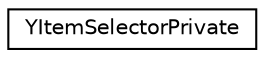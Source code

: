 digraph "Graphical Class Hierarchy"
{
 // LATEX_PDF_SIZE
  edge [fontname="Helvetica",fontsize="10",labelfontname="Helvetica",labelfontsize="10"];
  node [fontname="Helvetica",fontsize="10",shape=record];
  rankdir="LR";
  Node0 [label="YItemSelectorPrivate",height=0.2,width=0.4,color="black", fillcolor="white", style="filled",URL="$structYItemSelectorPrivate.html",tooltip=" "];
}

